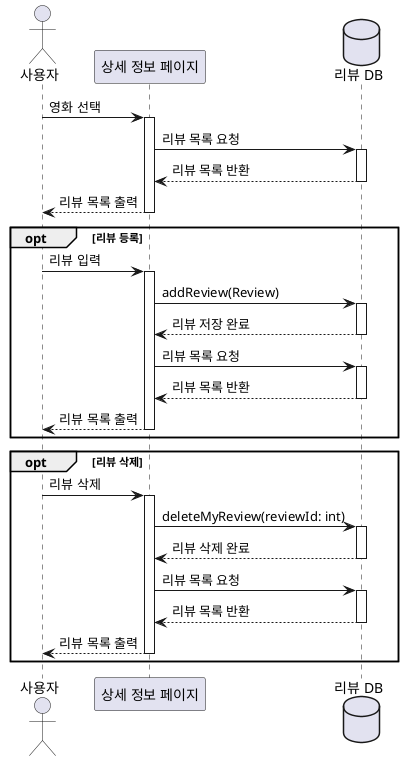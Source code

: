 @startuml

actor "사용자" as user
participant "상세 정보 페이지" as detailPage
database "리뷰 DB" as db

user -> detailPage : 영화 선택
activate detailPage
detailPage -> db : 리뷰 목록 요청
activate db
db --> detailPage : 리뷰 목록 반환
deactivate db
detailPage --> user : 리뷰 목록 출력
deactivate detailPage

opt 리뷰 등록
user -> detailPage : 리뷰 입력
activate detailPage
detailPage -> db : addReview(Review)
activate db
db --> detailPage : 리뷰 저장 완료
deactivate db
detailPage -> db : 리뷰 목록 요청
activate db
db --> detailPage : 리뷰 목록 반환
deactivate db
detailPage --> user : 리뷰 목록 출력
deactivate detailPage
end

opt 리뷰 삭제
user -> detailPage : 리뷰 삭제
activate detailPage
detailPage -> db : deleteMyReview(reviewId: int)
activate db
db --> detailPage : 리뷰 삭제 완료
deactivate db
detailPage -> db : 리뷰 목록 요청
activate db
db --> detailPage : 리뷰 목록 반환
deactivate db
detailPage --> user : 리뷰 목록 출력
deactivate detailPage
end

@enduml
